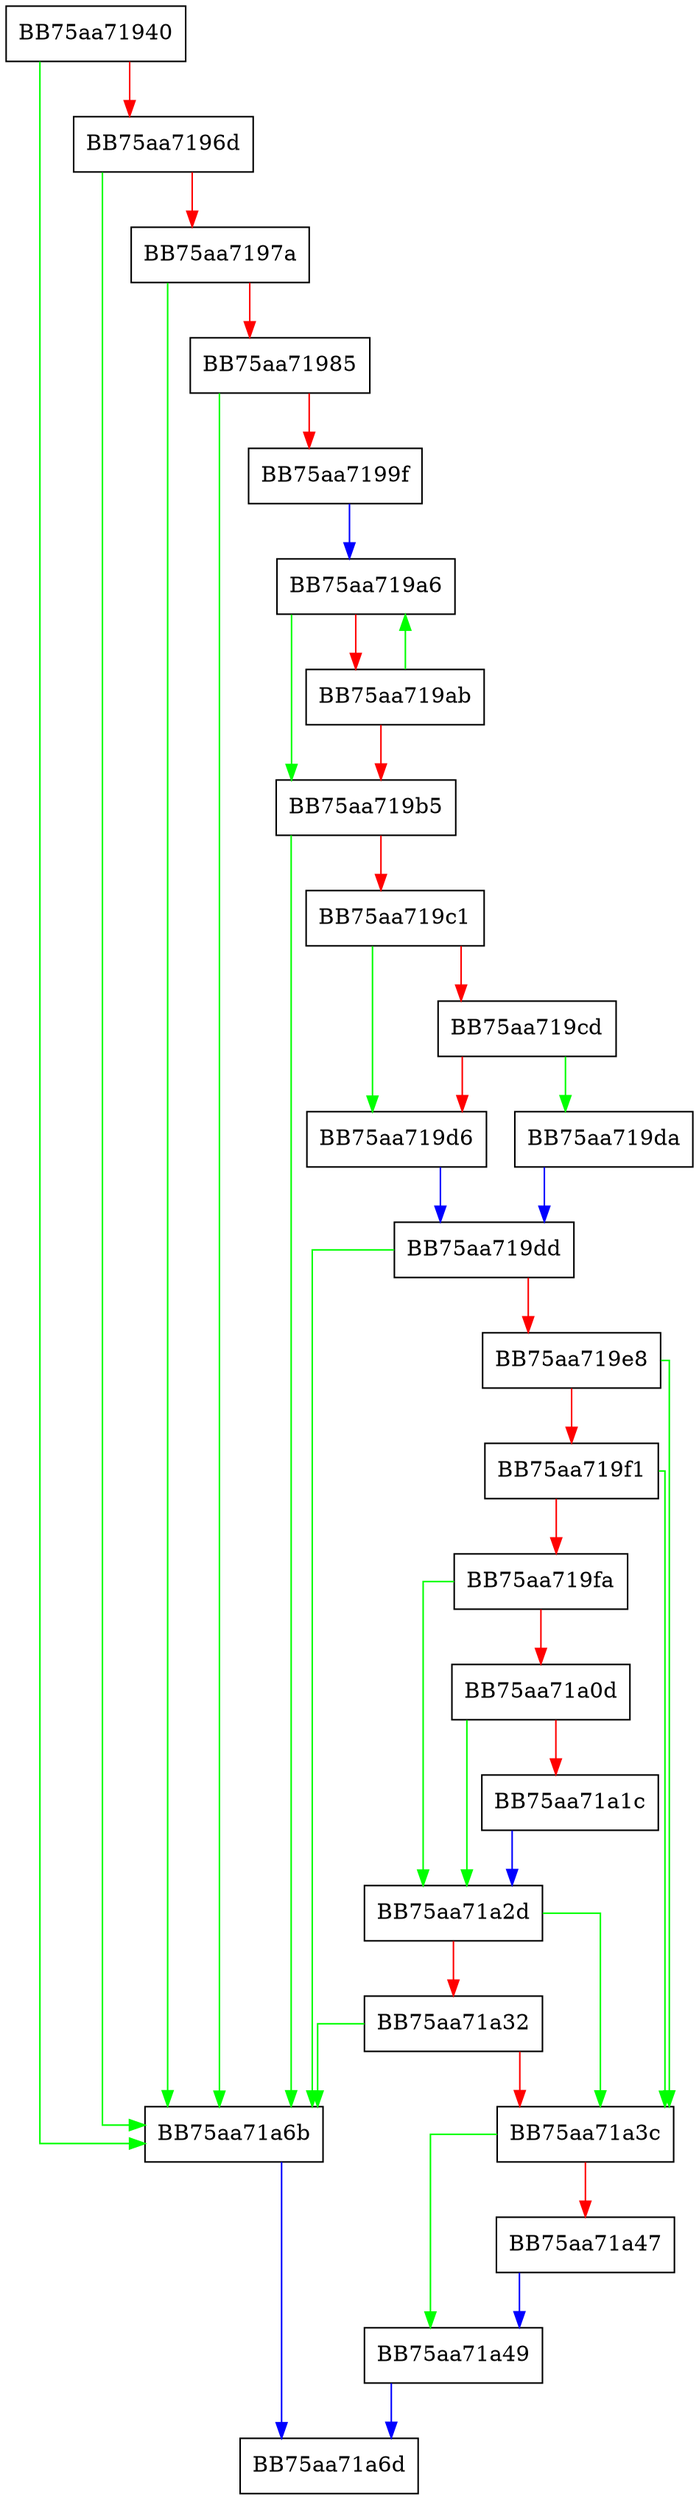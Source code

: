 digraph applescript_scan {
  node [shape="box"];
  graph [splines=ortho];
  BB75aa71940 -> BB75aa71a6b [color="green"];
  BB75aa71940 -> BB75aa7196d [color="red"];
  BB75aa7196d -> BB75aa71a6b [color="green"];
  BB75aa7196d -> BB75aa7197a [color="red"];
  BB75aa7197a -> BB75aa71a6b [color="green"];
  BB75aa7197a -> BB75aa71985 [color="red"];
  BB75aa71985 -> BB75aa71a6b [color="green"];
  BB75aa71985 -> BB75aa7199f [color="red"];
  BB75aa7199f -> BB75aa719a6 [color="blue"];
  BB75aa719a6 -> BB75aa719b5 [color="green"];
  BB75aa719a6 -> BB75aa719ab [color="red"];
  BB75aa719ab -> BB75aa719a6 [color="green"];
  BB75aa719ab -> BB75aa719b5 [color="red"];
  BB75aa719b5 -> BB75aa71a6b [color="green"];
  BB75aa719b5 -> BB75aa719c1 [color="red"];
  BB75aa719c1 -> BB75aa719d6 [color="green"];
  BB75aa719c1 -> BB75aa719cd [color="red"];
  BB75aa719cd -> BB75aa719da [color="green"];
  BB75aa719cd -> BB75aa719d6 [color="red"];
  BB75aa719d6 -> BB75aa719dd [color="blue"];
  BB75aa719da -> BB75aa719dd [color="blue"];
  BB75aa719dd -> BB75aa71a6b [color="green"];
  BB75aa719dd -> BB75aa719e8 [color="red"];
  BB75aa719e8 -> BB75aa71a3c [color="green"];
  BB75aa719e8 -> BB75aa719f1 [color="red"];
  BB75aa719f1 -> BB75aa71a3c [color="green"];
  BB75aa719f1 -> BB75aa719fa [color="red"];
  BB75aa719fa -> BB75aa71a2d [color="green"];
  BB75aa719fa -> BB75aa71a0d [color="red"];
  BB75aa71a0d -> BB75aa71a2d [color="green"];
  BB75aa71a0d -> BB75aa71a1c [color="red"];
  BB75aa71a1c -> BB75aa71a2d [color="blue"];
  BB75aa71a2d -> BB75aa71a3c [color="green"];
  BB75aa71a2d -> BB75aa71a32 [color="red"];
  BB75aa71a32 -> BB75aa71a6b [color="green"];
  BB75aa71a32 -> BB75aa71a3c [color="red"];
  BB75aa71a3c -> BB75aa71a49 [color="green"];
  BB75aa71a3c -> BB75aa71a47 [color="red"];
  BB75aa71a47 -> BB75aa71a49 [color="blue"];
  BB75aa71a49 -> BB75aa71a6d [color="blue"];
  BB75aa71a6b -> BB75aa71a6d [color="blue"];
}